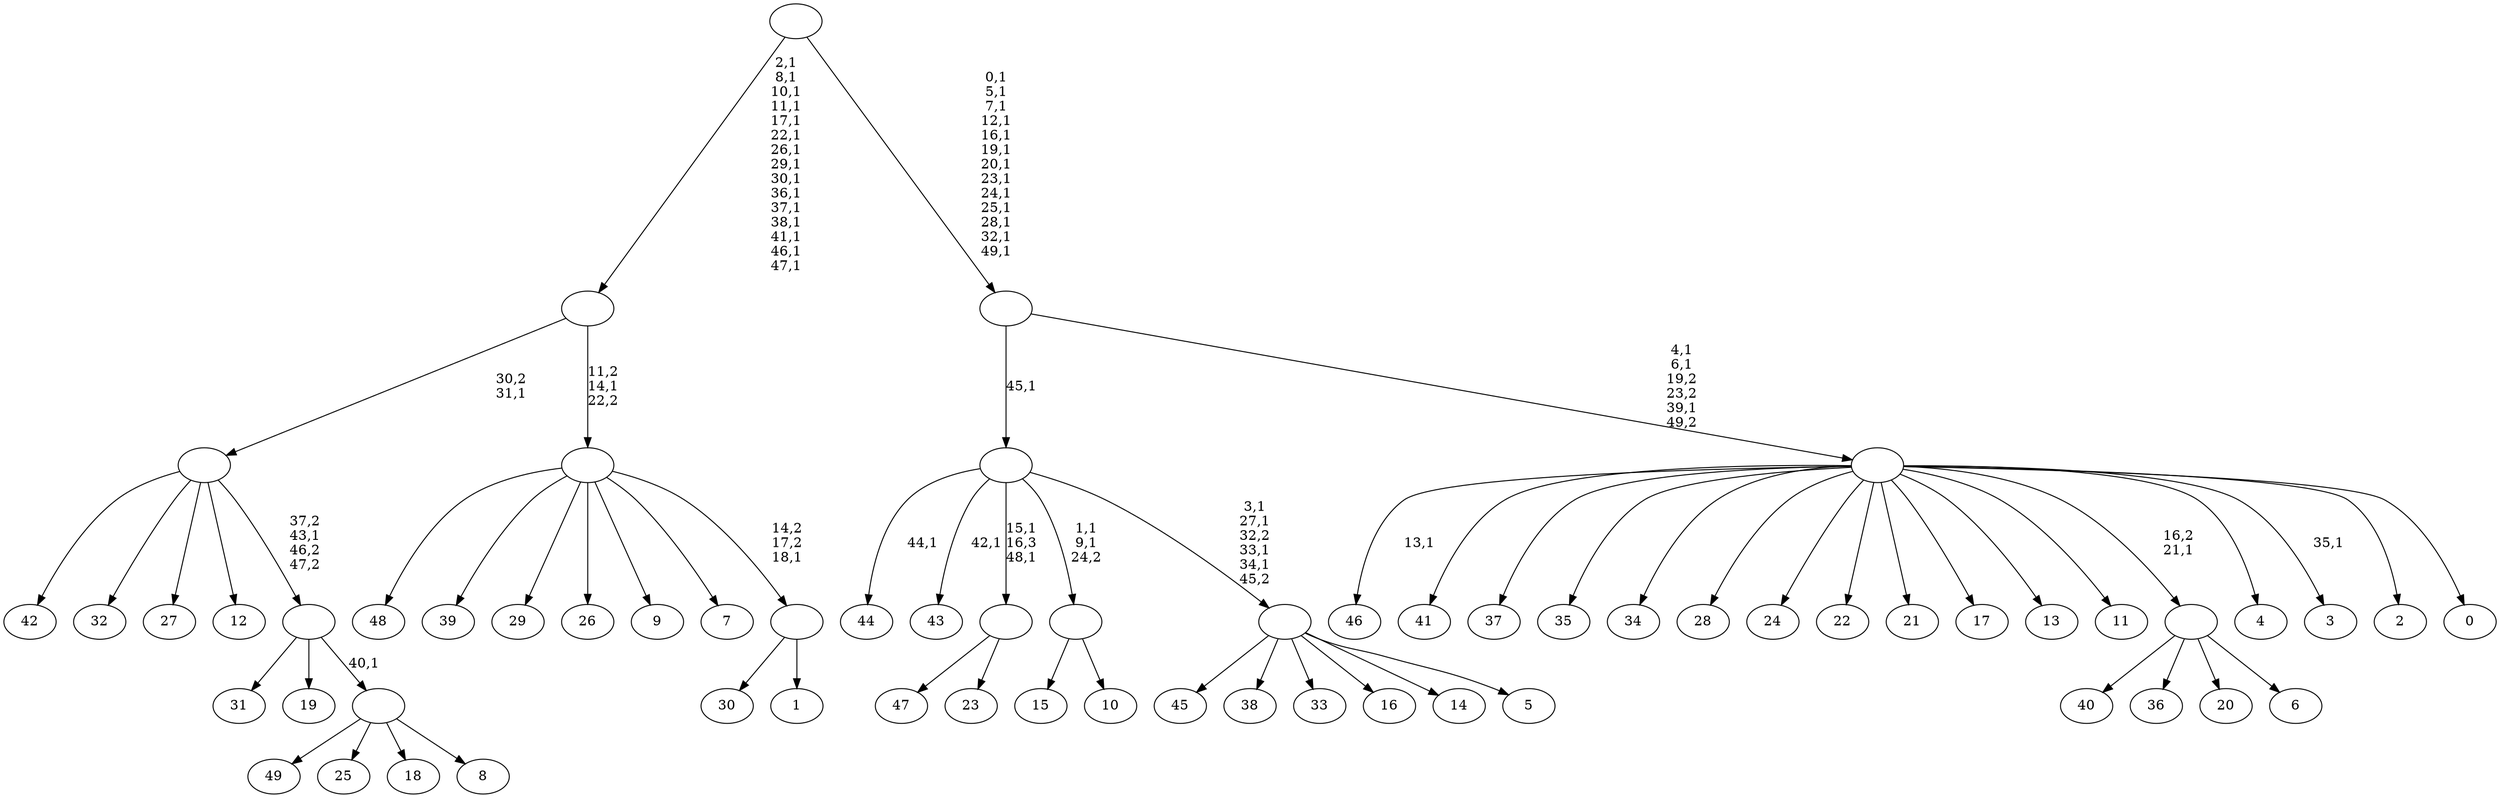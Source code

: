 digraph T {
	100 [label="49"]
	99 [label="48"]
	98 [label="47"]
	97 [label="46"]
	95 [label="45"]
	94 [label="44"]
	92 [label="43"]
	90 [label="42"]
	89 [label="41"]
	88 [label="40"]
	87 [label="39"]
	86 [label="38"]
	85 [label="37"]
	84 [label="36"]
	83 [label="35"]
	82 [label="34"]
	81 [label="33"]
	80 [label="32"]
	79 [label="31"]
	78 [label="30"]
	77 [label="29"]
	76 [label="28"]
	75 [label="27"]
	74 [label="26"]
	73 [label="25"]
	72 [label="24"]
	71 [label="23"]
	70 [label=""]
	68 [label="22"]
	67 [label="21"]
	66 [label="20"]
	65 [label="19"]
	64 [label="18"]
	63 [label="17"]
	62 [label="16"]
	61 [label="15"]
	60 [label="14"]
	59 [label="13"]
	58 [label="12"]
	57 [label="11"]
	56 [label="10"]
	55 [label=""]
	53 [label="9"]
	52 [label="8"]
	51 [label=""]
	50 [label=""]
	49 [label=""]
	48 [label="7"]
	47 [label="6"]
	46 [label=""]
	45 [label="5"]
	44 [label=""]
	40 [label=""]
	39 [label="4"]
	38 [label="3"]
	36 [label="2"]
	35 [label="1"]
	34 [label=""]
	33 [label=""]
	32 [label=""]
	17 [label="0"]
	16 [label=""]
	13 [label=""]
	0 [label=""]
	70 -> 98 [label=""]
	70 -> 71 [label=""]
	55 -> 61 [label=""]
	55 -> 56 [label=""]
	51 -> 100 [label=""]
	51 -> 73 [label=""]
	51 -> 64 [label=""]
	51 -> 52 [label=""]
	50 -> 79 [label=""]
	50 -> 65 [label=""]
	50 -> 51 [label="40,1"]
	49 -> 90 [label=""]
	49 -> 80 [label=""]
	49 -> 75 [label=""]
	49 -> 58 [label=""]
	49 -> 50 [label="37,2\n43,1\n46,2\n47,2"]
	46 -> 88 [label=""]
	46 -> 84 [label=""]
	46 -> 66 [label=""]
	46 -> 47 [label=""]
	44 -> 95 [label=""]
	44 -> 86 [label=""]
	44 -> 81 [label=""]
	44 -> 62 [label=""]
	44 -> 60 [label=""]
	44 -> 45 [label=""]
	40 -> 44 [label="3,1\n27,1\n32,2\n33,1\n34,1\n45,2"]
	40 -> 55 [label="1,1\n9,1\n24,2"]
	40 -> 70 [label="15,1\n16,3\n48,1"]
	40 -> 92 [label="42,1"]
	40 -> 94 [label="44,1"]
	34 -> 78 [label=""]
	34 -> 35 [label=""]
	33 -> 99 [label=""]
	33 -> 87 [label=""]
	33 -> 77 [label=""]
	33 -> 74 [label=""]
	33 -> 53 [label=""]
	33 -> 48 [label=""]
	33 -> 34 [label="14,2\n17,2\n18,1"]
	32 -> 49 [label="30,2\n31,1"]
	32 -> 33 [label="11,2\n14,1\n22,2"]
	16 -> 38 [label="35,1"]
	16 -> 97 [label="13,1"]
	16 -> 89 [label=""]
	16 -> 85 [label=""]
	16 -> 83 [label=""]
	16 -> 82 [label=""]
	16 -> 76 [label=""]
	16 -> 72 [label=""]
	16 -> 68 [label=""]
	16 -> 67 [label=""]
	16 -> 63 [label=""]
	16 -> 59 [label=""]
	16 -> 57 [label=""]
	16 -> 46 [label="16,2\n21,1"]
	16 -> 39 [label=""]
	16 -> 36 [label=""]
	16 -> 17 [label=""]
	13 -> 16 [label="4,1\n6,1\n19,2\n23,2\n39,1\n49,2"]
	13 -> 40 [label="45,1"]
	0 -> 13 [label="0,1\n5,1\n7,1\n12,1\n16,1\n19,1\n20,1\n23,1\n24,1\n25,1\n28,1\n32,1\n49,1"]
	0 -> 32 [label="2,1\n8,1\n10,1\n11,1\n17,1\n22,1\n26,1\n29,1\n30,1\n36,1\n37,1\n38,1\n41,1\n46,1\n47,1"]
}

